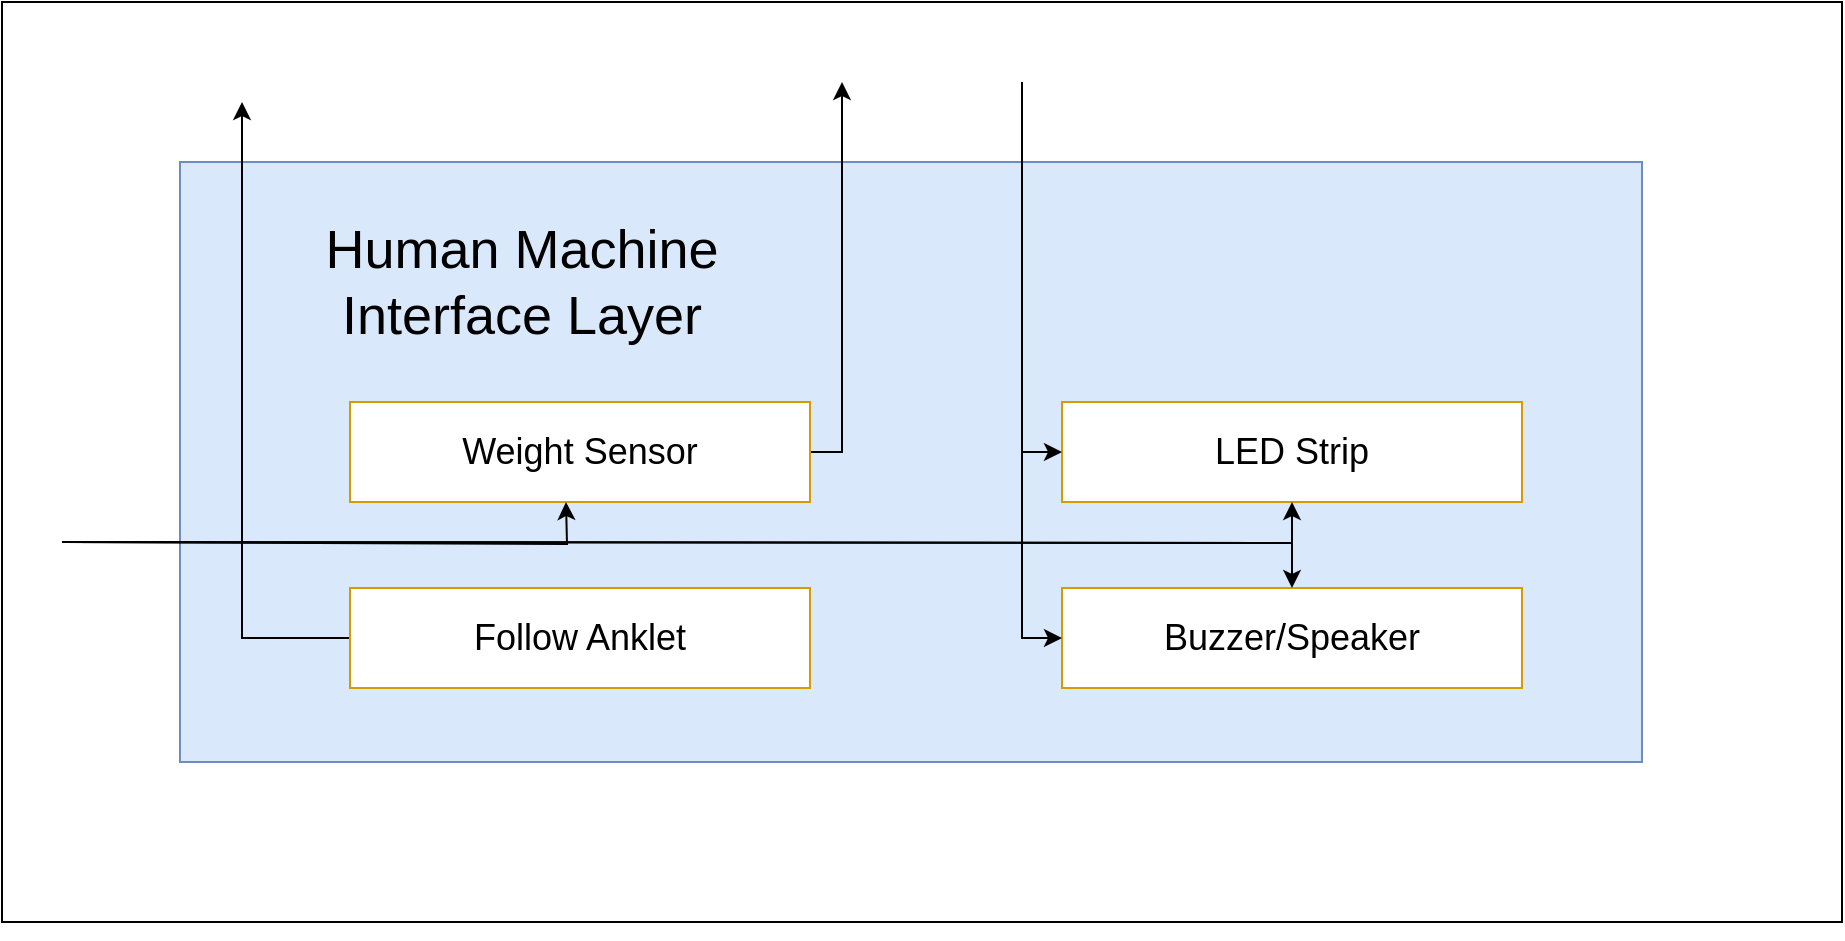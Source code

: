 <mxfile version="15.8.7" type="github">
  <diagram id="c9srMotP2O3hKFXso8sS" name="Page-1">
    <mxGraphModel dx="1718" dy="488" grid="1" gridSize="10" guides="1" tooltips="1" connect="1" arrows="1" fold="1" page="1" pageScale="1" pageWidth="850" pageHeight="1100" math="0" shadow="0">
      <root>
        <mxCell id="0" />
        <mxCell id="1" parent="0" />
        <mxCell id="m60h9jhjNlDXzHuw5Jvv-9" value="" style="rounded=0;whiteSpace=wrap;html=1;fontSize=14;" parent="1" vertex="1">
          <mxGeometry x="-810" y="30" width="920" height="460" as="geometry" />
        </mxCell>
        <mxCell id="m60h9jhjNlDXzHuw5Jvv-10" value="" style="rounded=0;whiteSpace=wrap;html=1;fillColor=#dae8fc;strokeColor=#6c8ebf;" parent="1" vertex="1">
          <mxGeometry x="-721" y="110" width="731" height="300" as="geometry" />
        </mxCell>
        <mxCell id="m60h9jhjNlDXzHuw5Jvv-11" value="Human Machine Interface Layer" style="text;html=1;strokeColor=none;fillColor=none;align=center;verticalAlign=middle;whiteSpace=wrap;rounded=0;fontSize=27;" parent="1" vertex="1">
          <mxGeometry x="-700" y="140" width="300" height="60" as="geometry" />
        </mxCell>
        <mxCell id="m60h9jhjNlDXzHuw5Jvv-12" value="LED Strip" style="rounded=0;whiteSpace=wrap;html=1;fontSize=18;fillColor=#FFFFFF;strokeColor=#d79b00;" parent="1" vertex="1">
          <mxGeometry x="-280" y="230" width="230" height="50" as="geometry" />
        </mxCell>
        <mxCell id="m60h9jhjNlDXzHuw5Jvv-41" style="edgeStyle=orthogonalEdgeStyle;rounded=0;orthogonalLoop=1;jettySize=auto;html=1;exitX=1;exitY=0.5;exitDx=0;exitDy=0;" parent="1" source="m60h9jhjNlDXzHuw5Jvv-13" edge="1">
          <mxGeometry relative="1" as="geometry">
            <mxPoint x="-390" y="70" as="targetPoint" />
            <Array as="points">
              <mxPoint x="-390" y="255" />
            </Array>
          </mxGeometry>
        </mxCell>
        <mxCell id="m60h9jhjNlDXzHuw5Jvv-13" value="Weight Sensor" style="rounded=0;whiteSpace=wrap;html=1;fontSize=18;fillColor=#FFFFFF;strokeColor=#d79b00;" parent="1" vertex="1">
          <mxGeometry x="-636" y="230" width="230" height="50" as="geometry" />
        </mxCell>
        <mxCell id="m60h9jhjNlDXzHuw5Jvv-37" value="&lt;div&gt;Buzzer/Speaker&lt;/div&gt;" style="rounded=0;whiteSpace=wrap;html=1;fontSize=18;fillColor=#FFFFFF;strokeColor=#d79b00;" parent="1" vertex="1">
          <mxGeometry x="-280" y="323" width="230" height="50" as="geometry" />
        </mxCell>
        <mxCell id="m60h9jhjNlDXzHuw5Jvv-57" style="edgeStyle=orthogonalEdgeStyle;rounded=0;orthogonalLoop=1;jettySize=auto;html=1;entryX=0.5;entryY=1;entryDx=0;entryDy=0;" parent="1" source="m60h9jhjNlDXzHuw5Jvv-38" edge="1">
          <mxGeometry relative="1" as="geometry">
            <mxPoint x="-690" y="80" as="targetPoint" />
            <Array as="points">
              <mxPoint x="-690" y="348" />
            </Array>
          </mxGeometry>
        </mxCell>
        <mxCell id="m60h9jhjNlDXzHuw5Jvv-38" value="Follow Anklet" style="rounded=0;whiteSpace=wrap;html=1;fontSize=18;fillColor=#FFFFFF;strokeColor=#d79b00;" parent="1" vertex="1">
          <mxGeometry x="-636" y="323" width="230" height="50" as="geometry" />
        </mxCell>
        <mxCell id="m60h9jhjNlDXzHuw5Jvv-45" style="edgeStyle=orthogonalEdgeStyle;rounded=0;orthogonalLoop=1;jettySize=auto;html=1;entryX=0;entryY=0.5;entryDx=0;entryDy=0;" parent="1" target="m60h9jhjNlDXzHuw5Jvv-12" edge="1">
          <mxGeometry relative="1" as="geometry">
            <mxPoint x="-300" y="70" as="sourcePoint" />
            <Array as="points">
              <mxPoint x="-300" y="255" />
            </Array>
          </mxGeometry>
        </mxCell>
        <mxCell id="m60h9jhjNlDXzHuw5Jvv-46" style="edgeStyle=orthogonalEdgeStyle;rounded=0;orthogonalLoop=1;jettySize=auto;html=1;entryX=0;entryY=0.5;entryDx=0;entryDy=0;" parent="1" target="m60h9jhjNlDXzHuw5Jvv-37" edge="1">
          <mxGeometry relative="1" as="geometry">
            <mxPoint x="-300" y="70" as="sourcePoint" />
            <Array as="points">
              <mxPoint x="-300" y="348" />
            </Array>
          </mxGeometry>
        </mxCell>
        <mxCell id="m60h9jhjNlDXzHuw5Jvv-52" style="edgeStyle=orthogonalEdgeStyle;rounded=0;orthogonalLoop=1;jettySize=auto;html=1;" parent="1" edge="1">
          <mxGeometry relative="1" as="geometry">
            <mxPoint x="-780" y="300" as="sourcePoint" />
            <mxPoint x="-528" y="280" as="targetPoint" />
          </mxGeometry>
        </mxCell>
        <mxCell id="m60h9jhjNlDXzHuw5Jvv-53" style="edgeStyle=orthogonalEdgeStyle;rounded=0;orthogonalLoop=1;jettySize=auto;html=1;entryX=0.5;entryY=1;entryDx=0;entryDy=0;" parent="1" target="m60h9jhjNlDXzHuw5Jvv-12" edge="1">
          <mxGeometry relative="1" as="geometry">
            <mxPoint x="-780" y="300" as="sourcePoint" />
          </mxGeometry>
        </mxCell>
        <mxCell id="m60h9jhjNlDXzHuw5Jvv-54" style="edgeStyle=orthogonalEdgeStyle;rounded=0;orthogonalLoop=1;jettySize=auto;html=1;" parent="1" target="m60h9jhjNlDXzHuw5Jvv-37" edge="1">
          <mxGeometry relative="1" as="geometry">
            <mxPoint x="-780" y="300" as="sourcePoint" />
          </mxGeometry>
        </mxCell>
        <mxCell id="m60h9jhjNlDXzHuw5Jvv-55" style="edgeStyle=orthogonalEdgeStyle;rounded=0;orthogonalLoop=1;jettySize=auto;html=1;exitX=0.5;exitY=1;exitDx=0;exitDy=0;" parent="1" source="m60h9jhjNlDXzHuw5Jvv-9" target="m60h9jhjNlDXzHuw5Jvv-9" edge="1">
          <mxGeometry relative="1" as="geometry" />
        </mxCell>
      </root>
    </mxGraphModel>
  </diagram>
</mxfile>
